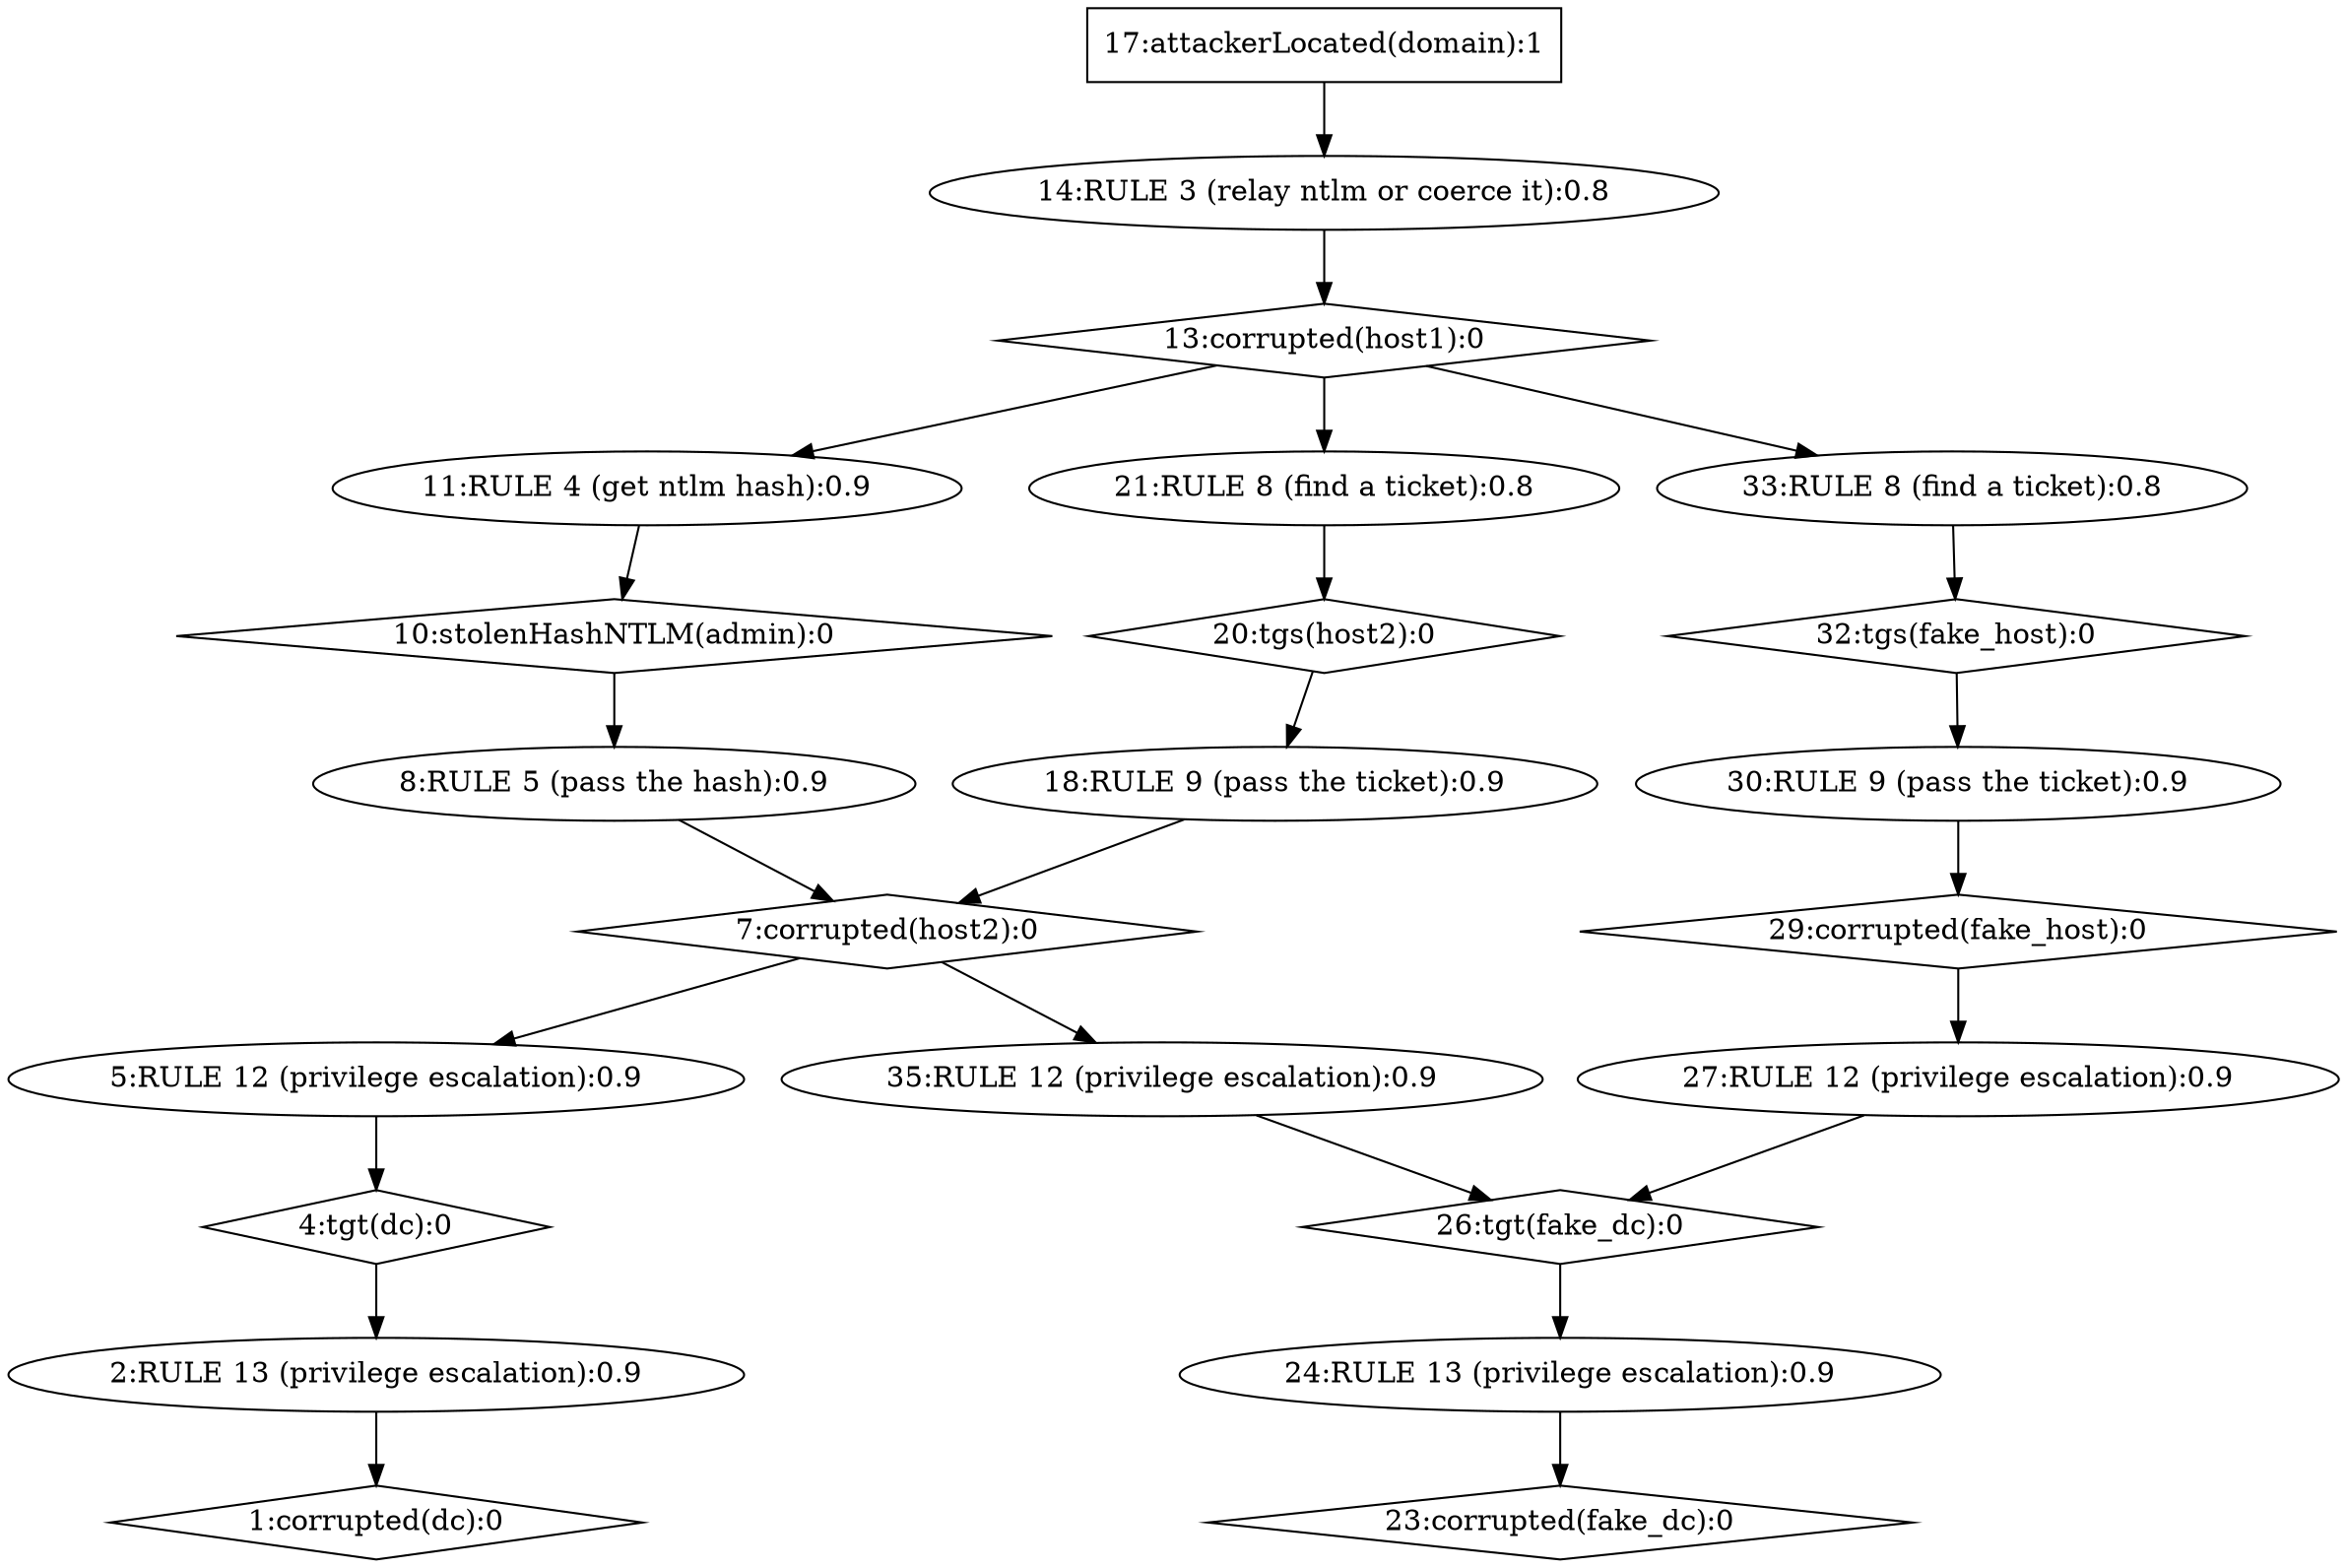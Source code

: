 strict digraph G {
  1 [ label="1:corrupted(dc):0" shape="diamond" CVE="null" ];
  2 [ label="2:RULE 13 (privilege escalation):0.9" shape="ellipse" CVE="exploit_tgt" ];
  3 [ label="4:tgt(dc):0" shape="diamond" CVE="null" ];
  4 [ label="5:RULE 12 (privilege escalation):0.9" shape="ellipse" CVE="asks_kerberos_ticket" ];
  5 [ label="7:corrupted(host2):0" shape="diamond" CVE="null" ];
  6 [ label="8:RULE 5 (pass the hash):0.9" shape="ellipse" CVE="default_admin_pth" ];
  7 [ label="10:stolenHashNTLM(admin):0" shape="diamond" CVE="null" ];
  8 [ label="11:RULE 4 (get ntlm hash):0.9" shape="ellipse" CVE="ntlm_hash" ];
  9 [ label="13:corrupted(host1):0" shape="diamond" CVE="null" ];
  10 [ label="14:RULE 3 (relay ntlm or coerce it):0.8" shape="ellipse" CVE="relay_ntlm_bot" ];
  11 [ label="17:attackerLocated(domain):1" shape="box" CVE="null" ];
  12 [ label="18:RULE 9 (pass the ticket):0.9" shape="ellipse" CVE="ptt" ];
  13 [ label="20:tgs(host2):0" shape="diamond" CVE="null" ];
  14 [ label="21:RULE 8 (find a ticket):0.8" shape="ellipse" CVE="tgs" ];
  15 [ label="23:corrupted(fake_dc):0" shape="diamond" CVE="null" ];
  16 [ label="24:RULE 13 (privilege escalation):0.9" shape="ellipse" CVE="exploit_tgt" ];
  17 [ label="26:tgt(fake_dc):0" shape="diamond" CVE="null" ];
  18 [ label="27:RULE 12 (privilege escalation):0.9" shape="ellipse" CVE="asks_kerberos_ticket" ];
  19 [ label="29:corrupted(fake_host):0" shape="diamond" CVE="null" ];
  20 [ label="30:RULE 9 (pass the ticket):0.9" shape="ellipse" CVE="ptt" ];
  21 [ label="32:tgs(fake_host):0" shape="diamond" CVE="null" ];
  22 [ label="33:RULE 8 (find a ticket):0.8" shape="ellipse" CVE="tgs" ];
  23 [ label="35:RULE 12 (privilege escalation):0.9" shape="ellipse" CVE="asks_kerberos_ticket" ];
  11 -> 10 [ color="black" ];
  10 -> 9 [ color="black" ];
  9 -> 8 [ color="black" ];
  8 -> 7 [ color="black" ];
  7 -> 6 [ color="black" ];
  6 -> 5 [ color="black" ];
  9 -> 14 [ color="black" ];
  14 -> 13 [ color="black" ];
  13 -> 12 [ color="black" ];
  12 -> 5 [ color="black" ];
  5 -> 4 [ color="black" ];
  4 -> 3 [ color="black" ];
  3 -> 2 [ color="black" ];
  2 -> 1 [ color="black" ];
  9 -> 22 [ color="black" ];
  22 -> 21 [ color="black" ];
  21 -> 20 [ color="black" ];
  20 -> 19 [ color="black" ];
  19 -> 18 [ color="black" ];
  18 -> 17 [ color="black" ];
  5 -> 23 [ color="black" ];
  23 -> 17 [ color="black" ];
  17 -> 16 [ color="black" ];
  16 -> 15 [ color="black" ];
}
